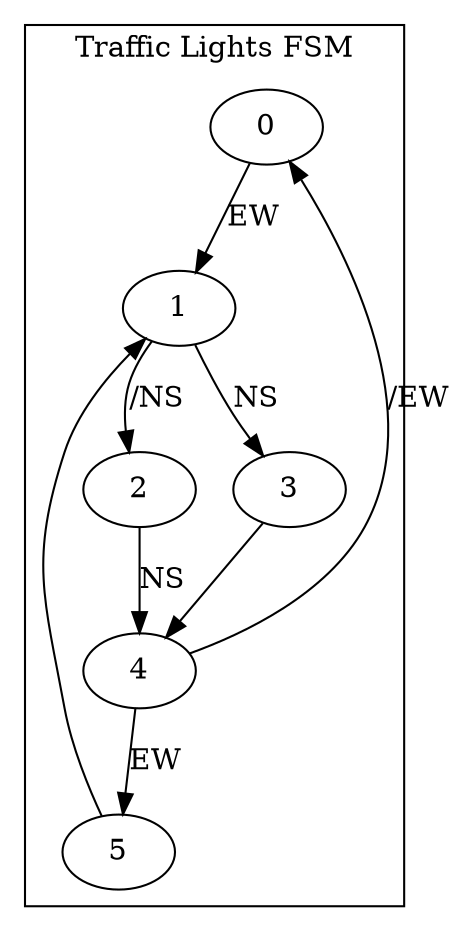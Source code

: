 digraph {
subgraph cluster_0 {
label="Traffic Lights FSM";

0 -> 1[label="EW"];
1 -> 2[label="/NS"];
1 -> 3[label="NS"];
2 -> 4[label="NS"];
3 -> 4[label=""];
4 -> 5[label="EW"];
4 -> 0[label="/EW"];
5 -> 1[label=""];
}}
